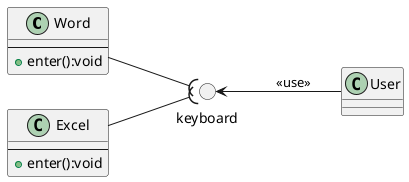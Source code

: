 @startuml
left to right direction

' class 会社 {}
' class 社員 {}
' ' 会社 --> 社員:雇う
' 会社 "0..1" -- "*" 社員
' note top of 会社:雇用者
' note top of 社員:従業員

' 会員リスト o-- 会員
' note right of 会員リスト
' 会員クラスがなくて成り立つ
' end note

' パソコン "1" *-- ハードディスク
' note right of パソコン
' ハードディスクがないと成り立ちません。
' end note
' 会社 o-- 社員
' 社員 *-- 社員証

' 注文 <.. 注文管理
' note top of 注文管理
' 注文管理が注文のメソッドもしくは属性を呼び出している
' end note

' class 社員{
' - 社員ID
' - 社員名
' ---
' + 社員ID設定 (社員ID:int):void
' + 社員ID取得 ():int
' + 社員名設定（社員名:String):void
' + 社員名取得（）:String
' }
' class 技術社員{
' - プロジェクト名:String
' ---
' + プロジェクト名設定（プロジェクト名:String):void
' + プロジェクト名取得（）:String
' }
' class 営業社員{
' - 担当地域名:String
' ---
' + 担当地域名設定（プロジェクト名:String):void
' + 担当地域名取得（）:String
' }
' ' 社員<|--down- 技術社員
' ' 社員<|--down- 営業社員
' 技術社員 --|> 社員
' 営業社員 --|> 社員

' Abstract class Animal <<Abstract>> {
' ---
' + Walk:void
' + {abstract} eat():int
' + {abstract} cry():void
' }
' class Dog {
' ---
' + eat():int
' + cry():void
' }
' class Cat {
' ---
' + eat():int
' + cry():void
' }
' Animal <|-down- Dog
' Animal <|-down- Cat

class Word {
---
+ enter():void
}
class Excel {
---
+ enter():void
}
circle "keyboard" as I1
Word --( I1
Excel --( I1
class User {
}
I1 <-- User:<< use >>
@enduml